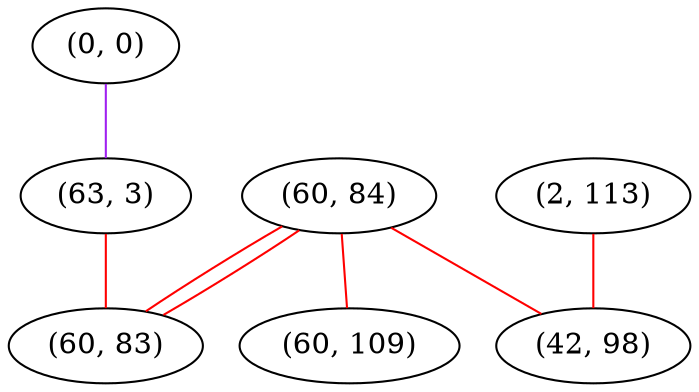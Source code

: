 graph "" {
"(0, 0)";
"(60, 84)";
"(2, 113)";
"(60, 109)";
"(63, 3)";
"(60, 83)";
"(42, 98)";
"(0, 0)" -- "(63, 3)"  [color=purple, key=0, weight=4];
"(60, 84)" -- "(60, 109)"  [color=red, key=0, weight=1];
"(60, 84)" -- "(60, 83)"  [color=red, key=0, weight=1];
"(60, 84)" -- "(60, 83)"  [color=red, key=1, weight=1];
"(60, 84)" -- "(42, 98)"  [color=red, key=0, weight=1];
"(2, 113)" -- "(42, 98)"  [color=red, key=0, weight=1];
"(63, 3)" -- "(60, 83)"  [color=red, key=0, weight=1];
}

